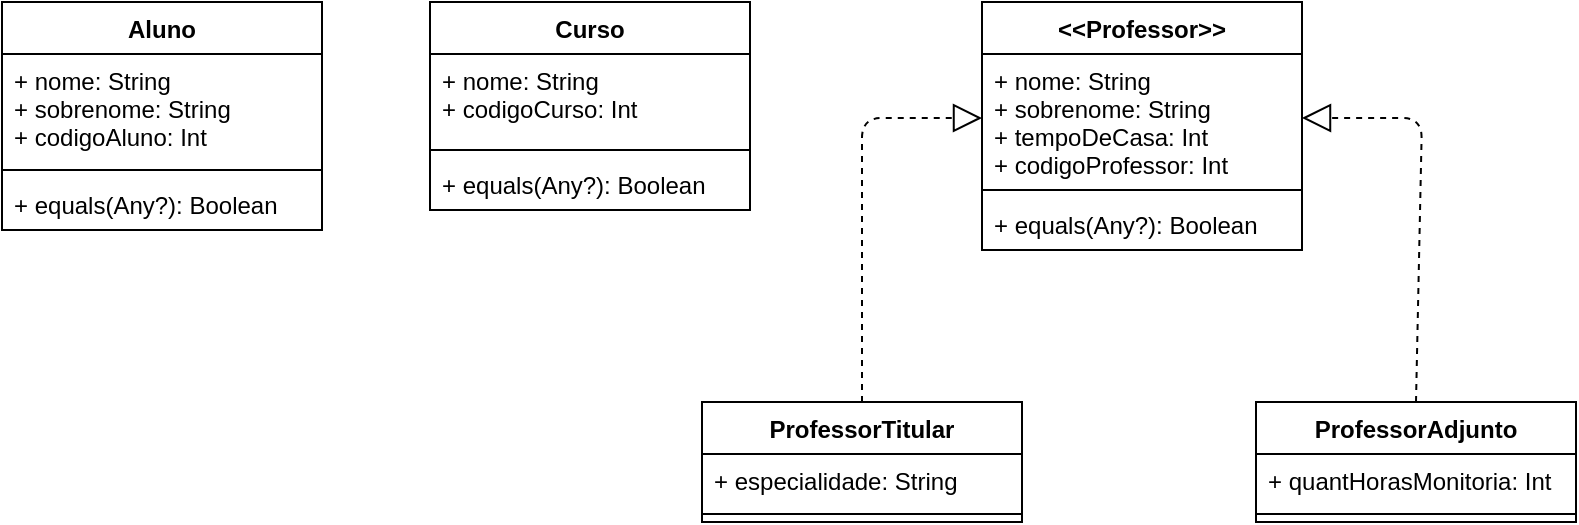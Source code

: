 <mxfile version="13.7.5" type="device"><diagram id="7JNs2sr6VVeCtQaSvnX-" name="Page-1"><mxGraphModel dx="868" dy="482" grid="1" gridSize="10" guides="1" tooltips="1" connect="1" arrows="1" fold="1" page="1" pageScale="1" pageWidth="827" pageHeight="1169" math="0" shadow="0"><root><mxCell id="0"/><mxCell id="1" parent="0"/><mxCell id="wgbwgTAznnTSEqPpikCx-1" value="Aluno" style="swimlane;fontStyle=1;align=center;verticalAlign=top;childLayout=stackLayout;horizontal=1;startSize=26;horizontalStack=0;resizeParent=1;resizeParentMax=0;resizeLast=0;collapsible=1;marginBottom=0;" vertex="1" parent="1"><mxGeometry x="40" y="50" width="160" height="114" as="geometry"/></mxCell><mxCell id="wgbwgTAznnTSEqPpikCx-2" value="+ nome: String&#10;+ sobrenome: String&#10;+ codigoAluno: Int" style="text;strokeColor=none;fillColor=none;align=left;verticalAlign=top;spacingLeft=4;spacingRight=4;overflow=hidden;rotatable=0;points=[[0,0.5],[1,0.5]];portConstraint=eastwest;" vertex="1" parent="wgbwgTAznnTSEqPpikCx-1"><mxGeometry y="26" width="160" height="54" as="geometry"/></mxCell><mxCell id="wgbwgTAznnTSEqPpikCx-3" value="" style="line;strokeWidth=1;fillColor=none;align=left;verticalAlign=middle;spacingTop=-1;spacingLeft=3;spacingRight=3;rotatable=0;labelPosition=right;points=[];portConstraint=eastwest;" vertex="1" parent="wgbwgTAznnTSEqPpikCx-1"><mxGeometry y="80" width="160" height="8" as="geometry"/></mxCell><mxCell id="wgbwgTAznnTSEqPpikCx-4" value="+ equals(Any?): Boolean" style="text;strokeColor=none;fillColor=none;align=left;verticalAlign=top;spacingLeft=4;spacingRight=4;overflow=hidden;rotatable=0;points=[[0,0.5],[1,0.5]];portConstraint=eastwest;" vertex="1" parent="wgbwgTAznnTSEqPpikCx-1"><mxGeometry y="88" width="160" height="26" as="geometry"/></mxCell><mxCell id="wgbwgTAznnTSEqPpikCx-5" value="Curso" style="swimlane;fontStyle=1;align=center;verticalAlign=top;childLayout=stackLayout;horizontal=1;startSize=26;horizontalStack=0;resizeParent=1;resizeParentMax=0;resizeLast=0;collapsible=1;marginBottom=0;" vertex="1" parent="1"><mxGeometry x="254" y="50" width="160" height="104" as="geometry"/></mxCell><mxCell id="wgbwgTAznnTSEqPpikCx-6" value="+ nome: String&#10;+ codigoCurso: Int" style="text;strokeColor=none;fillColor=none;align=left;verticalAlign=top;spacingLeft=4;spacingRight=4;overflow=hidden;rotatable=0;points=[[0,0.5],[1,0.5]];portConstraint=eastwest;" vertex="1" parent="wgbwgTAznnTSEqPpikCx-5"><mxGeometry y="26" width="160" height="44" as="geometry"/></mxCell><mxCell id="wgbwgTAznnTSEqPpikCx-7" value="" style="line;strokeWidth=1;fillColor=none;align=left;verticalAlign=middle;spacingTop=-1;spacingLeft=3;spacingRight=3;rotatable=0;labelPosition=right;points=[];portConstraint=eastwest;" vertex="1" parent="wgbwgTAznnTSEqPpikCx-5"><mxGeometry y="70" width="160" height="8" as="geometry"/></mxCell><mxCell id="wgbwgTAznnTSEqPpikCx-8" value="+ equals(Any?): Boolean" style="text;strokeColor=none;fillColor=none;align=left;verticalAlign=top;spacingLeft=4;spacingRight=4;overflow=hidden;rotatable=0;points=[[0,0.5],[1,0.5]];portConstraint=eastwest;" vertex="1" parent="wgbwgTAznnTSEqPpikCx-5"><mxGeometry y="78" width="160" height="26" as="geometry"/></mxCell><mxCell id="wgbwgTAznnTSEqPpikCx-21" value="" style="endArrow=block;dashed=1;endFill=0;endSize=12;html=1;entryX=0;entryY=0.5;entryDx=0;entryDy=0;exitX=0.5;exitY=0;exitDx=0;exitDy=0;" edge="1" parent="1" source="wgbwgTAznnTSEqPpikCx-13" target="wgbwgTAznnTSEqPpikCx-10"><mxGeometry width="160" relative="1" as="geometry"><mxPoint x="330" y="250" as="sourcePoint"/><mxPoint x="490" y="250" as="targetPoint"/><Array as="points"><mxPoint x="470" y="108"/></Array></mxGeometry></mxCell><mxCell id="wgbwgTAznnTSEqPpikCx-13" value="ProfessorTitular" style="swimlane;fontStyle=1;align=center;verticalAlign=top;childLayout=stackLayout;horizontal=1;startSize=26;horizontalStack=0;resizeParent=1;resizeParentMax=0;resizeLast=0;collapsible=1;marginBottom=0;" vertex="1" parent="1"><mxGeometry x="390" y="250" width="160" height="60" as="geometry"/></mxCell><mxCell id="wgbwgTAznnTSEqPpikCx-14" value="+ especialidade: String" style="text;strokeColor=none;fillColor=none;align=left;verticalAlign=top;spacingLeft=4;spacingRight=4;overflow=hidden;rotatable=0;points=[[0,0.5],[1,0.5]];portConstraint=eastwest;" vertex="1" parent="wgbwgTAznnTSEqPpikCx-13"><mxGeometry y="26" width="160" height="26" as="geometry"/></mxCell><mxCell id="wgbwgTAznnTSEqPpikCx-15" value="" style="line;strokeWidth=1;fillColor=none;align=left;verticalAlign=middle;spacingTop=-1;spacingLeft=3;spacingRight=3;rotatable=0;labelPosition=right;points=[];portConstraint=eastwest;" vertex="1" parent="wgbwgTAznnTSEqPpikCx-13"><mxGeometry y="52" width="160" height="8" as="geometry"/></mxCell><mxCell id="wgbwgTAznnTSEqPpikCx-22" value="" style="endArrow=block;dashed=1;endFill=0;endSize=12;html=1;entryX=1;entryY=0.5;entryDx=0;entryDy=0;exitX=0.5;exitY=0;exitDx=0;exitDy=0;" edge="1" parent="1" source="wgbwgTAznnTSEqPpikCx-17" target="wgbwgTAznnTSEqPpikCx-10"><mxGeometry width="160" relative="1" as="geometry"><mxPoint x="330" y="250" as="sourcePoint"/><mxPoint x="490" y="250" as="targetPoint"/><Array as="points"><mxPoint x="750" y="108"/></Array></mxGeometry></mxCell><mxCell id="wgbwgTAznnTSEqPpikCx-17" value="ProfessorAdjunto" style="swimlane;fontStyle=1;align=center;verticalAlign=top;childLayout=stackLayout;horizontal=1;startSize=26;horizontalStack=0;resizeParent=1;resizeParentMax=0;resizeLast=0;collapsible=1;marginBottom=0;" vertex="1" parent="1"><mxGeometry x="667" y="250" width="160" height="60" as="geometry"/></mxCell><mxCell id="wgbwgTAznnTSEqPpikCx-18" value="+ quantHorasMonitoria: Int" style="text;strokeColor=none;fillColor=none;align=left;verticalAlign=top;spacingLeft=4;spacingRight=4;overflow=hidden;rotatable=0;points=[[0,0.5],[1,0.5]];portConstraint=eastwest;" vertex="1" parent="wgbwgTAznnTSEqPpikCx-17"><mxGeometry y="26" width="160" height="26" as="geometry"/></mxCell><mxCell id="wgbwgTAznnTSEqPpikCx-19" value="" style="line;strokeWidth=1;fillColor=none;align=left;verticalAlign=middle;spacingTop=-1;spacingLeft=3;spacingRight=3;rotatable=0;labelPosition=right;points=[];portConstraint=eastwest;" vertex="1" parent="wgbwgTAznnTSEqPpikCx-17"><mxGeometry y="52" width="160" height="8" as="geometry"/></mxCell><mxCell id="wgbwgTAznnTSEqPpikCx-9" value="&lt;&lt;Professor&gt;&gt;" style="swimlane;fontStyle=1;align=center;verticalAlign=top;childLayout=stackLayout;horizontal=1;startSize=26;horizontalStack=0;resizeParent=1;resizeParentMax=0;resizeLast=0;collapsible=1;marginBottom=0;" vertex="1" parent="1"><mxGeometry x="530" y="50" width="160" height="124" as="geometry"/></mxCell><mxCell id="wgbwgTAznnTSEqPpikCx-10" value="+ nome: String&#10;+ sobrenome: String&#10;+ tempoDeCasa: Int&#10;+ codigoProfessor: Int" style="text;strokeColor=none;fillColor=none;align=left;verticalAlign=top;spacingLeft=4;spacingRight=4;overflow=hidden;rotatable=0;points=[[0,0.5],[1,0.5]];portConstraint=eastwest;" vertex="1" parent="wgbwgTAznnTSEqPpikCx-9"><mxGeometry y="26" width="160" height="64" as="geometry"/></mxCell><mxCell id="wgbwgTAznnTSEqPpikCx-11" value="" style="line;strokeWidth=1;fillColor=none;align=left;verticalAlign=middle;spacingTop=-1;spacingLeft=3;spacingRight=3;rotatable=0;labelPosition=right;points=[];portConstraint=eastwest;" vertex="1" parent="wgbwgTAznnTSEqPpikCx-9"><mxGeometry y="90" width="160" height="8" as="geometry"/></mxCell><mxCell id="wgbwgTAznnTSEqPpikCx-12" value="+ equals(Any?): Boolean" style="text;strokeColor=none;fillColor=none;align=left;verticalAlign=top;spacingLeft=4;spacingRight=4;overflow=hidden;rotatable=0;points=[[0,0.5],[1,0.5]];portConstraint=eastwest;" vertex="1" parent="wgbwgTAznnTSEqPpikCx-9"><mxGeometry y="98" width="160" height="26" as="geometry"/></mxCell></root></mxGraphModel></diagram></mxfile>